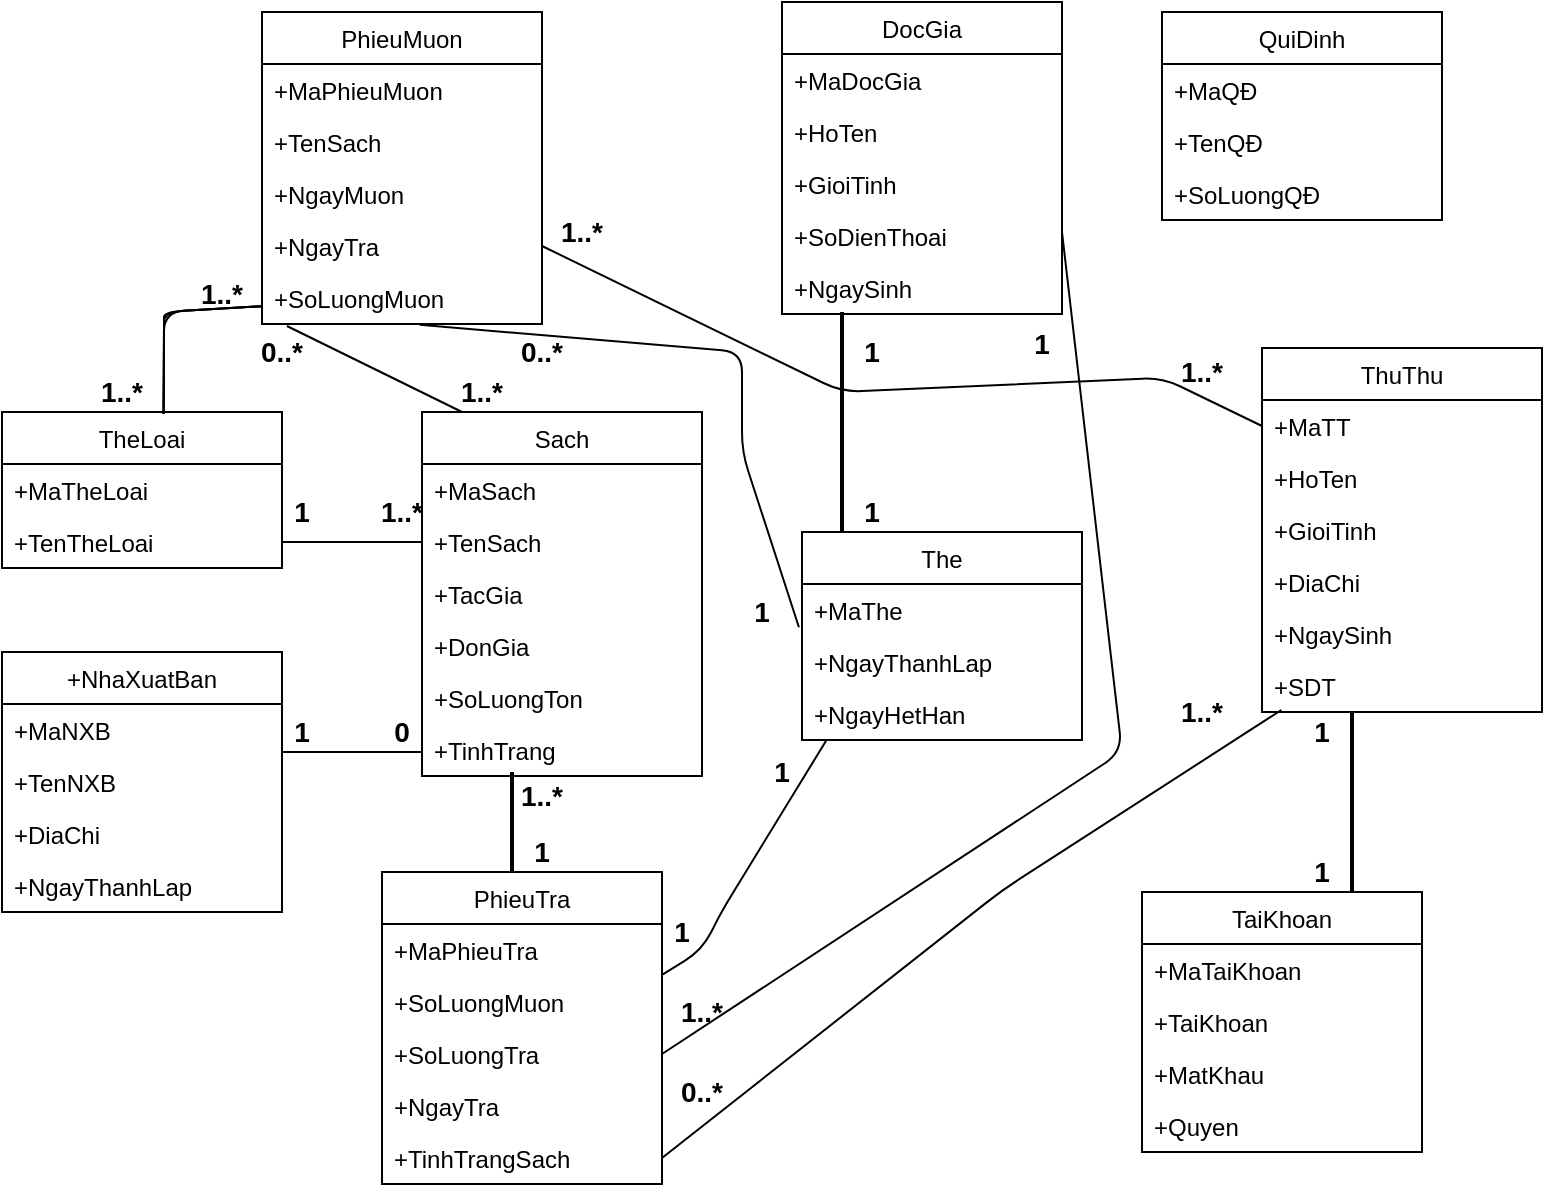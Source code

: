 <mxfile version="14.7.3" type="device"><diagram id="Wz7uLSdf-ptzvQi1UzcC" name="Page-1"><mxGraphModel dx="1038" dy="580" grid="1" gridSize="10" guides="1" tooltips="1" connect="1" arrows="1" fold="1" page="1" pageScale="1" pageWidth="827" pageHeight="1169" math="0" shadow="0"><root><mxCell id="0"/><mxCell id="1" parent="0"/><mxCell id="qneap8pEdx7fkriuvJYL-6" value="PhieuMuon" style="swimlane;fontStyle=0;childLayout=stackLayout;horizontal=1;startSize=26;fillColor=none;horizontalStack=0;resizeParent=1;resizeParentMax=0;resizeLast=0;collapsible=1;marginBottom=0;" parent="1" vertex="1"><mxGeometry x="160" y="10" width="140" height="156" as="geometry"><mxRectangle x="140" y="50" width="90" height="26" as="alternateBounds"/></mxGeometry></mxCell><mxCell id="qneap8pEdx7fkriuvJYL-7" value="+MaPhieuMuon" style="text;strokeColor=none;fillColor=none;align=left;verticalAlign=top;spacingLeft=4;spacingRight=4;overflow=hidden;rotatable=0;points=[[0,0.5],[1,0.5]];portConstraint=eastwest;" parent="qneap8pEdx7fkriuvJYL-6" vertex="1"><mxGeometry y="26" width="140" height="26" as="geometry"/></mxCell><mxCell id="qneap8pEdx7fkriuvJYL-8" value="+TenSach" style="text;strokeColor=none;fillColor=none;align=left;verticalAlign=top;spacingLeft=4;spacingRight=4;overflow=hidden;rotatable=0;points=[[0,0.5],[1,0.5]];portConstraint=eastwest;" parent="qneap8pEdx7fkriuvJYL-6" vertex="1"><mxGeometry y="52" width="140" height="26" as="geometry"/></mxCell><mxCell id="qneap8pEdx7fkriuvJYL-9" value="+NgayMuon" style="text;strokeColor=none;fillColor=none;align=left;verticalAlign=top;spacingLeft=4;spacingRight=4;overflow=hidden;rotatable=0;points=[[0,0.5],[1,0.5]];portConstraint=eastwest;" parent="qneap8pEdx7fkriuvJYL-6" vertex="1"><mxGeometry y="78" width="140" height="26" as="geometry"/></mxCell><mxCell id="qneap8pEdx7fkriuvJYL-10" value="+NgayTra" style="text;strokeColor=none;fillColor=none;align=left;verticalAlign=top;spacingLeft=4;spacingRight=4;overflow=hidden;rotatable=0;points=[[0,0.5],[1,0.5]];portConstraint=eastwest;" parent="qneap8pEdx7fkriuvJYL-6" vertex="1"><mxGeometry y="104" width="140" height="26" as="geometry"/></mxCell><mxCell id="qneap8pEdx7fkriuvJYL-11" value="+SoLuongMuon" style="text;strokeColor=none;fillColor=none;align=left;verticalAlign=top;spacingLeft=4;spacingRight=4;overflow=hidden;rotatable=0;points=[[0,0.5],[1,0.5]];portConstraint=eastwest;" parent="qneap8pEdx7fkriuvJYL-6" vertex="1"><mxGeometry y="130" width="140" height="26" as="geometry"/></mxCell><mxCell id="qneap8pEdx7fkriuvJYL-12" value="TheLoai" style="swimlane;fontStyle=0;childLayout=stackLayout;horizontal=1;startSize=26;fillColor=none;horizontalStack=0;resizeParent=1;resizeParentMax=0;resizeLast=0;collapsible=1;marginBottom=0;" parent="1" vertex="1"><mxGeometry x="30" y="210" width="140" height="78" as="geometry"><mxRectangle x="40" y="120" width="80" height="26" as="alternateBounds"/></mxGeometry></mxCell><mxCell id="qneap8pEdx7fkriuvJYL-13" value="+MaTheLoai" style="text;strokeColor=none;fillColor=none;align=left;verticalAlign=top;spacingLeft=4;spacingRight=4;overflow=hidden;rotatable=0;points=[[0,0.5],[1,0.5]];portConstraint=eastwest;" parent="qneap8pEdx7fkriuvJYL-12" vertex="1"><mxGeometry y="26" width="140" height="26" as="geometry"/></mxCell><mxCell id="qneap8pEdx7fkriuvJYL-14" value="+TenTheLoai" style="text;strokeColor=none;fillColor=none;align=left;verticalAlign=top;spacingLeft=4;spacingRight=4;overflow=hidden;rotatable=0;points=[[0,0.5],[1,0.5]];portConstraint=eastwest;" parent="qneap8pEdx7fkriuvJYL-12" vertex="1"><mxGeometry y="52" width="140" height="26" as="geometry"/></mxCell><mxCell id="qneap8pEdx7fkriuvJYL-16" value="+NhaXuatBan" style="swimlane;fontStyle=0;childLayout=stackLayout;horizontal=1;startSize=26;fillColor=none;horizontalStack=0;resizeParent=1;resizeParentMax=0;resizeLast=0;collapsible=1;marginBottom=0;" parent="1" vertex="1"><mxGeometry x="30" y="330" width="140" height="130" as="geometry"><mxRectangle x="50" y="396" width="110" height="26" as="alternateBounds"/></mxGeometry></mxCell><mxCell id="qneap8pEdx7fkriuvJYL-17" value="+MaNXB" style="text;strokeColor=none;fillColor=none;align=left;verticalAlign=top;spacingLeft=4;spacingRight=4;overflow=hidden;rotatable=0;points=[[0,0.5],[1,0.5]];portConstraint=eastwest;" parent="qneap8pEdx7fkriuvJYL-16" vertex="1"><mxGeometry y="26" width="140" height="26" as="geometry"/></mxCell><mxCell id="qneap8pEdx7fkriuvJYL-18" value="+TenNXB" style="text;strokeColor=none;fillColor=none;align=left;verticalAlign=top;spacingLeft=4;spacingRight=4;overflow=hidden;rotatable=0;points=[[0,0.5],[1,0.5]];portConstraint=eastwest;" parent="qneap8pEdx7fkriuvJYL-16" vertex="1"><mxGeometry y="52" width="140" height="26" as="geometry"/></mxCell><mxCell id="qneap8pEdx7fkriuvJYL-19" value="+DiaChi" style="text;strokeColor=none;fillColor=none;align=left;verticalAlign=top;spacingLeft=4;spacingRight=4;overflow=hidden;rotatable=0;points=[[0,0.5],[1,0.5]];portConstraint=eastwest;" parent="qneap8pEdx7fkriuvJYL-16" vertex="1"><mxGeometry y="78" width="140" height="26" as="geometry"/></mxCell><mxCell id="qneap8pEdx7fkriuvJYL-20" value="+NgayThanhLap" style="text;strokeColor=none;fillColor=none;align=left;verticalAlign=top;spacingLeft=4;spacingRight=4;overflow=hidden;rotatable=0;points=[[0,0.5],[1,0.5]];portConstraint=eastwest;" parent="qneap8pEdx7fkriuvJYL-16" vertex="1"><mxGeometry y="104" width="140" height="26" as="geometry"/></mxCell><mxCell id="qneap8pEdx7fkriuvJYL-21" value="Sach" style="swimlane;fontStyle=0;childLayout=stackLayout;horizontal=1;startSize=26;fillColor=none;horizontalStack=0;resizeParent=1;resizeParentMax=0;resizeLast=0;collapsible=1;marginBottom=0;" parent="1" vertex="1"><mxGeometry x="240" y="210" width="140" height="182" as="geometry"><mxRectangle x="260" y="380" width="60" height="26" as="alternateBounds"/></mxGeometry></mxCell><mxCell id="qneap8pEdx7fkriuvJYL-22" value="+MaSach" style="text;strokeColor=none;fillColor=none;align=left;verticalAlign=top;spacingLeft=4;spacingRight=4;overflow=hidden;rotatable=0;points=[[0,0.5],[1,0.5]];portConstraint=eastwest;" parent="qneap8pEdx7fkriuvJYL-21" vertex="1"><mxGeometry y="26" width="140" height="26" as="geometry"/></mxCell><mxCell id="qneap8pEdx7fkriuvJYL-23" value="+TenSach" style="text;strokeColor=none;fillColor=none;align=left;verticalAlign=top;spacingLeft=4;spacingRight=4;overflow=hidden;rotatable=0;points=[[0,0.5],[1,0.5]];portConstraint=eastwest;" parent="qneap8pEdx7fkriuvJYL-21" vertex="1"><mxGeometry y="52" width="140" height="26" as="geometry"/></mxCell><mxCell id="qneap8pEdx7fkriuvJYL-24" value="+TacGia" style="text;strokeColor=none;fillColor=none;align=left;verticalAlign=top;spacingLeft=4;spacingRight=4;overflow=hidden;rotatable=0;points=[[0,0.5],[1,0.5]];portConstraint=eastwest;" parent="qneap8pEdx7fkriuvJYL-21" vertex="1"><mxGeometry y="78" width="140" height="26" as="geometry"/></mxCell><mxCell id="qneap8pEdx7fkriuvJYL-25" value="+DonGia" style="text;strokeColor=none;fillColor=none;align=left;verticalAlign=top;spacingLeft=4;spacingRight=4;overflow=hidden;rotatable=0;points=[[0,0.5],[1,0.5]];portConstraint=eastwest;" parent="qneap8pEdx7fkriuvJYL-21" vertex="1"><mxGeometry y="104" width="140" height="26" as="geometry"/></mxCell><mxCell id="qneap8pEdx7fkriuvJYL-26" value="+SoLuongTon" style="text;strokeColor=none;fillColor=none;align=left;verticalAlign=top;spacingLeft=4;spacingRight=4;overflow=hidden;rotatable=0;points=[[0,0.5],[1,0.5]];portConstraint=eastwest;" parent="qneap8pEdx7fkriuvJYL-21" vertex="1"><mxGeometry y="130" width="140" height="26" as="geometry"/></mxCell><mxCell id="qneap8pEdx7fkriuvJYL-27" value="+TinhTrang" style="text;strokeColor=none;fillColor=none;align=left;verticalAlign=top;spacingLeft=4;spacingRight=4;overflow=hidden;rotatable=0;points=[[0,0.5],[1,0.5]];portConstraint=eastwest;" parent="qneap8pEdx7fkriuvJYL-21" vertex="1"><mxGeometry y="156" width="140" height="26" as="geometry"/></mxCell><mxCell id="qneap8pEdx7fkriuvJYL-28" value="The" style="swimlane;fontStyle=0;childLayout=stackLayout;horizontal=1;startSize=26;fillColor=none;horizontalStack=0;resizeParent=1;resizeParentMax=0;resizeLast=0;collapsible=1;marginBottom=0;" parent="1" vertex="1"><mxGeometry x="430" y="270" width="140" height="104" as="geometry"><mxRectangle x="500" y="288" width="50" height="26" as="alternateBounds"/></mxGeometry></mxCell><mxCell id="qneap8pEdx7fkriuvJYL-29" value="+MaThe" style="text;strokeColor=none;fillColor=none;align=left;verticalAlign=top;spacingLeft=4;spacingRight=4;overflow=hidden;rotatable=0;points=[[0,0.5],[1,0.5]];portConstraint=eastwest;" parent="qneap8pEdx7fkriuvJYL-28" vertex="1"><mxGeometry y="26" width="140" height="26" as="geometry"/></mxCell><mxCell id="qneap8pEdx7fkriuvJYL-30" value="+NgayThanhLap" style="text;strokeColor=none;fillColor=none;align=left;verticalAlign=top;spacingLeft=4;spacingRight=4;overflow=hidden;rotatable=0;points=[[0,0.5],[1,0.5]];portConstraint=eastwest;" parent="qneap8pEdx7fkriuvJYL-28" vertex="1"><mxGeometry y="52" width="140" height="26" as="geometry"/></mxCell><mxCell id="qneap8pEdx7fkriuvJYL-31" value="+NgayHetHan" style="text;strokeColor=none;fillColor=none;align=left;verticalAlign=top;spacingLeft=4;spacingRight=4;overflow=hidden;rotatable=0;points=[[0,0.5],[1,0.5]];portConstraint=eastwest;" parent="qneap8pEdx7fkriuvJYL-28" vertex="1"><mxGeometry y="78" width="140" height="26" as="geometry"/></mxCell><mxCell id="qneap8pEdx7fkriuvJYL-32" value="PhieuTra" style="swimlane;fontStyle=0;childLayout=stackLayout;horizontal=1;startSize=26;fillColor=none;horizontalStack=0;resizeParent=1;resizeParentMax=0;resizeLast=0;collapsible=1;marginBottom=0;" parent="1" vertex="1"><mxGeometry x="220" y="440" width="140" height="156" as="geometry"><mxRectangle x="450" y="370" width="80" height="26" as="alternateBounds"/></mxGeometry></mxCell><mxCell id="qneap8pEdx7fkriuvJYL-33" value="+MaPhieuTra" style="text;strokeColor=none;fillColor=none;align=left;verticalAlign=top;spacingLeft=4;spacingRight=4;overflow=hidden;rotatable=0;points=[[0,0.5],[1,0.5]];portConstraint=eastwest;" parent="qneap8pEdx7fkriuvJYL-32" vertex="1"><mxGeometry y="26" width="140" height="26" as="geometry"/></mxCell><mxCell id="qneap8pEdx7fkriuvJYL-34" value="+SoLuongMuon" style="text;strokeColor=none;fillColor=none;align=left;verticalAlign=top;spacingLeft=4;spacingRight=4;overflow=hidden;rotatable=0;points=[[0,0.5],[1,0.5]];portConstraint=eastwest;" parent="qneap8pEdx7fkriuvJYL-32" vertex="1"><mxGeometry y="52" width="140" height="26" as="geometry"/></mxCell><mxCell id="qneap8pEdx7fkriuvJYL-35" value="+SoLuongTra" style="text;strokeColor=none;fillColor=none;align=left;verticalAlign=top;spacingLeft=4;spacingRight=4;overflow=hidden;rotatable=0;points=[[0,0.5],[1,0.5]];portConstraint=eastwest;" parent="qneap8pEdx7fkriuvJYL-32" vertex="1"><mxGeometry y="78" width="140" height="26" as="geometry"/></mxCell><mxCell id="qneap8pEdx7fkriuvJYL-36" value="+NgayTra" style="text;strokeColor=none;fillColor=none;align=left;verticalAlign=top;spacingLeft=4;spacingRight=4;overflow=hidden;rotatable=0;points=[[0,0.5],[1,0.5]];portConstraint=eastwest;" parent="qneap8pEdx7fkriuvJYL-32" vertex="1"><mxGeometry y="104" width="140" height="26" as="geometry"/></mxCell><mxCell id="qneap8pEdx7fkriuvJYL-37" value="+TinhTrangSach" style="text;strokeColor=none;fillColor=none;align=left;verticalAlign=top;spacingLeft=4;spacingRight=4;overflow=hidden;rotatable=0;points=[[0,0.5],[1,0.5]];portConstraint=eastwest;" parent="qneap8pEdx7fkriuvJYL-32" vertex="1"><mxGeometry y="130" width="140" height="26" as="geometry"/></mxCell><mxCell id="qneap8pEdx7fkriuvJYL-38" value="DocGia" style="swimlane;fontStyle=0;childLayout=stackLayout;horizontal=1;startSize=26;fillColor=none;horizontalStack=0;resizeParent=1;resizeParentMax=0;resizeLast=0;collapsible=1;marginBottom=0;" parent="1" vertex="1"><mxGeometry x="420" y="5" width="140" height="156" as="geometry"><mxRectangle x="520" y="10" width="70" height="26" as="alternateBounds"/></mxGeometry></mxCell><mxCell id="qneap8pEdx7fkriuvJYL-39" value="+MaDocGia" style="text;strokeColor=none;fillColor=none;align=left;verticalAlign=top;spacingLeft=4;spacingRight=4;overflow=hidden;rotatable=0;points=[[0,0.5],[1,0.5]];portConstraint=eastwest;" parent="qneap8pEdx7fkriuvJYL-38" vertex="1"><mxGeometry y="26" width="140" height="26" as="geometry"/></mxCell><mxCell id="qneap8pEdx7fkriuvJYL-40" value="+HoTen" style="text;strokeColor=none;fillColor=none;align=left;verticalAlign=top;spacingLeft=4;spacingRight=4;overflow=hidden;rotatable=0;points=[[0,0.5],[1,0.5]];portConstraint=eastwest;" parent="qneap8pEdx7fkriuvJYL-38" vertex="1"><mxGeometry y="52" width="140" height="26" as="geometry"/></mxCell><mxCell id="qneap8pEdx7fkriuvJYL-41" value="+GioiTinh" style="text;strokeColor=none;fillColor=none;align=left;verticalAlign=top;spacingLeft=4;spacingRight=4;overflow=hidden;rotatable=0;points=[[0,0.5],[1,0.5]];portConstraint=eastwest;" parent="qneap8pEdx7fkriuvJYL-38" vertex="1"><mxGeometry y="78" width="140" height="26" as="geometry"/></mxCell><mxCell id="qneap8pEdx7fkriuvJYL-42" value="+SoDienThoai" style="text;strokeColor=none;fillColor=none;align=left;verticalAlign=top;spacingLeft=4;spacingRight=4;overflow=hidden;rotatable=0;points=[[0,0.5],[1,0.5]];portConstraint=eastwest;" parent="qneap8pEdx7fkriuvJYL-38" vertex="1"><mxGeometry y="104" width="140" height="26" as="geometry"/></mxCell><mxCell id="qneap8pEdx7fkriuvJYL-43" value="+NgaySinh" style="text;strokeColor=none;fillColor=none;align=left;verticalAlign=top;spacingLeft=4;spacingRight=4;overflow=hidden;rotatable=0;points=[[0,0.5],[1,0.5]];portConstraint=eastwest;" parent="qneap8pEdx7fkriuvJYL-38" vertex="1"><mxGeometry y="130" width="140" height="26" as="geometry"/></mxCell><mxCell id="qneap8pEdx7fkriuvJYL-44" value="ThuThu" style="swimlane;fontStyle=0;childLayout=stackLayout;horizontal=1;startSize=26;fillColor=none;horizontalStack=0;resizeParent=1;resizeParentMax=0;resizeLast=0;collapsible=1;marginBottom=0;" parent="1" vertex="1"><mxGeometry x="660" y="178" width="140" height="182" as="geometry"><mxRectangle x="490" y="130" width="70" height="26" as="alternateBounds"/></mxGeometry></mxCell><mxCell id="qneap8pEdx7fkriuvJYL-45" value="+MaTT" style="text;strokeColor=none;fillColor=none;align=left;verticalAlign=top;spacingLeft=4;spacingRight=4;overflow=hidden;rotatable=0;points=[[0,0.5],[1,0.5]];portConstraint=eastwest;" parent="qneap8pEdx7fkriuvJYL-44" vertex="1"><mxGeometry y="26" width="140" height="26" as="geometry"/></mxCell><mxCell id="qneap8pEdx7fkriuvJYL-46" value="+HoTen" style="text;strokeColor=none;fillColor=none;align=left;verticalAlign=top;spacingLeft=4;spacingRight=4;overflow=hidden;rotatable=0;points=[[0,0.5],[1,0.5]];portConstraint=eastwest;" parent="qneap8pEdx7fkriuvJYL-44" vertex="1"><mxGeometry y="52" width="140" height="26" as="geometry"/></mxCell><mxCell id="qneap8pEdx7fkriuvJYL-47" value="+GioiTinh" style="text;strokeColor=none;fillColor=none;align=left;verticalAlign=top;spacingLeft=4;spacingRight=4;overflow=hidden;rotatable=0;points=[[0,0.5],[1,0.5]];portConstraint=eastwest;" parent="qneap8pEdx7fkriuvJYL-44" vertex="1"><mxGeometry y="78" width="140" height="26" as="geometry"/></mxCell><mxCell id="qneap8pEdx7fkriuvJYL-48" value="+DiaChi" style="text;strokeColor=none;fillColor=none;align=left;verticalAlign=top;spacingLeft=4;spacingRight=4;overflow=hidden;rotatable=0;points=[[0,0.5],[1,0.5]];portConstraint=eastwest;" parent="qneap8pEdx7fkriuvJYL-44" vertex="1"><mxGeometry y="104" width="140" height="26" as="geometry"/></mxCell><mxCell id="qneap8pEdx7fkriuvJYL-49" value="+NgaySinh" style="text;strokeColor=none;fillColor=none;align=left;verticalAlign=top;spacingLeft=4;spacingRight=4;overflow=hidden;rotatable=0;points=[[0,0.5],[1,0.5]];portConstraint=eastwest;" parent="qneap8pEdx7fkriuvJYL-44" vertex="1"><mxGeometry y="130" width="140" height="26" as="geometry"/></mxCell><mxCell id="qneap8pEdx7fkriuvJYL-50" value="+SDT" style="text;strokeColor=none;fillColor=none;align=left;verticalAlign=top;spacingLeft=4;spacingRight=4;overflow=hidden;rotatable=0;points=[[0,0.5],[1,0.5]];portConstraint=eastwest;" parent="qneap8pEdx7fkriuvJYL-44" vertex="1"><mxGeometry y="156" width="140" height="26" as="geometry"/></mxCell><mxCell id="qneap8pEdx7fkriuvJYL-51" value="TaiKhoan" style="swimlane;fontStyle=0;childLayout=stackLayout;horizontal=1;startSize=26;fillColor=none;horizontalStack=0;resizeParent=1;resizeParentMax=0;resizeLast=0;collapsible=1;marginBottom=0;" parent="1" vertex="1"><mxGeometry x="600" y="450" width="140" height="130" as="geometry"/></mxCell><mxCell id="qneap8pEdx7fkriuvJYL-52" value="+MaTaiKhoan" style="text;strokeColor=none;fillColor=none;align=left;verticalAlign=top;spacingLeft=4;spacingRight=4;overflow=hidden;rotatable=0;points=[[0,0.5],[1,0.5]];portConstraint=eastwest;" parent="qneap8pEdx7fkriuvJYL-51" vertex="1"><mxGeometry y="26" width="140" height="26" as="geometry"/></mxCell><mxCell id="qneap8pEdx7fkriuvJYL-53" value="+TaiKhoan" style="text;strokeColor=none;fillColor=none;align=left;verticalAlign=top;spacingLeft=4;spacingRight=4;overflow=hidden;rotatable=0;points=[[0,0.5],[1,0.5]];portConstraint=eastwest;" parent="qneap8pEdx7fkriuvJYL-51" vertex="1"><mxGeometry y="52" width="140" height="26" as="geometry"/></mxCell><mxCell id="qneap8pEdx7fkriuvJYL-54" value="+MatKhau" style="text;strokeColor=none;fillColor=none;align=left;verticalAlign=top;spacingLeft=4;spacingRight=4;overflow=hidden;rotatable=0;points=[[0,0.5],[1,0.5]];portConstraint=eastwest;" parent="qneap8pEdx7fkriuvJYL-51" vertex="1"><mxGeometry y="78" width="140" height="26" as="geometry"/></mxCell><mxCell id="qneap8pEdx7fkriuvJYL-55" value="+Quyen" style="text;strokeColor=none;fillColor=none;align=left;verticalAlign=top;spacingLeft=4;spacingRight=4;overflow=hidden;rotatable=0;points=[[0,0.5],[1,0.5]];portConstraint=eastwest;" parent="qneap8pEdx7fkriuvJYL-51" vertex="1"><mxGeometry y="104" width="140" height="26" as="geometry"/></mxCell><mxCell id="qneap8pEdx7fkriuvJYL-57" value="" style="endArrow=none;html=1;exitX=0.577;exitY=0.013;exitDx=0;exitDy=0;exitPerimeter=0;" parent="1" source="qneap8pEdx7fkriuvJYL-12" target="qneap8pEdx7fkriuvJYL-11" edge="1"><mxGeometry width="50" height="50" relative="1" as="geometry"><mxPoint x="50" y="180" as="sourcePoint"/><mxPoint x="100" y="130" as="targetPoint"/><Array as="points"><mxPoint x="111" y="160"/></Array></mxGeometry></mxCell><mxCell id="qneap8pEdx7fkriuvJYL-60" value="1..*" style="text;html=1;strokeColor=none;fillColor=none;align=center;verticalAlign=middle;whiteSpace=wrap;rounded=0;fontStyle=1;fontSize=14;" parent="1" vertex="1"><mxGeometry x="120" y="141" width="40" height="20" as="geometry"/></mxCell><mxCell id="qneap8pEdx7fkriuvJYL-61" value="1..*" style="text;html=1;strokeColor=none;fillColor=none;align=center;verticalAlign=middle;whiteSpace=wrap;rounded=0;fontStyle=1;fontSize=14;" parent="1" vertex="1"><mxGeometry x="70" y="190" width="40" height="20" as="geometry"/></mxCell><mxCell id="qneap8pEdx7fkriuvJYL-66" value="" style="endArrow=none;html=1;rounded=0;fontSize=14;exitX=1;exitY=0.5;exitDx=0;exitDy=0;entryX=0;entryY=0.5;entryDx=0;entryDy=0;" parent="1" source="qneap8pEdx7fkriuvJYL-14" target="qneap8pEdx7fkriuvJYL-23" edge="1"><mxGeometry relative="1" as="geometry"><mxPoint x="80" y="330" as="sourcePoint"/><mxPoint x="240" y="330" as="targetPoint"/></mxGeometry></mxCell><mxCell id="qneap8pEdx7fkriuvJYL-68" value="1..*" style="text;html=1;strokeColor=none;fillColor=none;align=center;verticalAlign=middle;whiteSpace=wrap;rounded=0;fontSize=14;fontStyle=1" parent="1" vertex="1"><mxGeometry x="210" y="250" width="40" height="20" as="geometry"/></mxCell><mxCell id="qneap8pEdx7fkriuvJYL-78" value="1" style="text;html=1;strokeColor=none;fillColor=none;align=center;verticalAlign=middle;whiteSpace=wrap;rounded=0;fontSize=14;fontStyle=1" parent="1" vertex="1"><mxGeometry x="160" y="250" width="40" height="20" as="geometry"/></mxCell><mxCell id="qneap8pEdx7fkriuvJYL-79" value="" style="endArrow=none;html=1;exitX=0.577;exitY=0.013;exitDx=0;exitDy=0;exitPerimeter=0;" parent="1" source="qneap8pEdx7fkriuvJYL-12" target="qneap8pEdx7fkriuvJYL-11" edge="1"><mxGeometry width="50" height="50" relative="1" as="geometry"><mxPoint x="110.78" y="211.014" as="sourcePoint"/><mxPoint x="160" y="157.118" as="targetPoint"/><Array as="points"><mxPoint x="111" y="180"/><mxPoint x="111" y="160"/></Array></mxGeometry></mxCell><mxCell id="qneap8pEdx7fkriuvJYL-89" value="" style="endArrow=none;html=1;rounded=0;fontSize=14;entryX=0.143;entryY=0;entryDx=0;entryDy=0;entryPerimeter=0;exitX=0.089;exitY=1.038;exitDx=0;exitDy=0;exitPerimeter=0;" parent="1" source="qneap8pEdx7fkriuvJYL-11" target="qneap8pEdx7fkriuvJYL-21" edge="1"><mxGeometry relative="1" as="geometry"><mxPoint x="290" y="100" as="sourcePoint"/><mxPoint x="450" y="100" as="targetPoint"/></mxGeometry></mxCell><mxCell id="qneap8pEdx7fkriuvJYL-94" value="1..*" style="text;html=1;strokeColor=none;fillColor=none;align=center;verticalAlign=middle;whiteSpace=wrap;rounded=0;fontStyle=1;fontSize=14;" parent="1" vertex="1"><mxGeometry x="250" y="190" width="40" height="20" as="geometry"/></mxCell><mxCell id="qneap8pEdx7fkriuvJYL-95" value="0..*" style="text;html=1;strokeColor=none;fillColor=none;align=center;verticalAlign=middle;whiteSpace=wrap;rounded=0;fontStyle=1;fontSize=14;" parent="1" vertex="1"><mxGeometry x="150" y="170" width="40" height="20" as="geometry"/></mxCell><mxCell id="qneap8pEdx7fkriuvJYL-97" value="1" style="text;html=1;strokeColor=none;fillColor=none;align=center;verticalAlign=middle;whiteSpace=wrap;rounded=0;fontSize=14;fontStyle=1" parent="1" vertex="1"><mxGeometry x="160" y="360" width="40" height="20" as="geometry"/></mxCell><mxCell id="qneap8pEdx7fkriuvJYL-98" value="0" style="text;html=1;strokeColor=none;fillColor=none;align=center;verticalAlign=middle;whiteSpace=wrap;rounded=0;fontSize=14;fontStyle=1" parent="1" vertex="1"><mxGeometry x="210" y="360" width="40" height="20" as="geometry"/></mxCell><mxCell id="qneap8pEdx7fkriuvJYL-101" value="" style="line;strokeWidth=2;direction=south;html=1;fontSize=14;" parent="1" vertex="1"><mxGeometry x="280" y="390" width="10" height="50" as="geometry"/></mxCell><mxCell id="qneap8pEdx7fkriuvJYL-102" value="1" style="text;html=1;strokeColor=none;fillColor=none;align=center;verticalAlign=middle;whiteSpace=wrap;rounded=0;fontSize=14;fontStyle=1" parent="1" vertex="1"><mxGeometry x="280" y="420" width="40" height="20" as="geometry"/></mxCell><mxCell id="qneap8pEdx7fkriuvJYL-103" value="1..*" style="text;html=1;strokeColor=none;fillColor=none;align=center;verticalAlign=middle;whiteSpace=wrap;rounded=0;fontSize=14;fontStyle=1" parent="1" vertex="1"><mxGeometry x="280" y="392" width="40" height="20" as="geometry"/></mxCell><mxCell id="qneap8pEdx7fkriuvJYL-104" value="" style="endArrow=none;html=1;exitX=1.003;exitY=-0.031;exitDx=0;exitDy=0;exitPerimeter=0;entryX=0.086;entryY=1.015;entryDx=0;entryDy=0;entryPerimeter=0;" parent="1" source="qneap8pEdx7fkriuvJYL-34" target="qneap8pEdx7fkriuvJYL-31" edge="1"><mxGeometry width="50" height="50" relative="1" as="geometry"><mxPoint x="390" y="510" as="sourcePoint"/><mxPoint x="439.22" y="456.108" as="targetPoint"/><Array as="points"><mxPoint x="380" y="479"/><mxPoint x="390.22" y="458.99"/></Array></mxGeometry></mxCell><mxCell id="qneap8pEdx7fkriuvJYL-105" value="1" style="text;html=1;strokeColor=none;fillColor=none;align=center;verticalAlign=middle;whiteSpace=wrap;rounded=0;fontSize=14;fontStyle=1" parent="1" vertex="1"><mxGeometry x="350" y="460" width="40" height="20" as="geometry"/></mxCell><mxCell id="qneap8pEdx7fkriuvJYL-106" value="1" style="text;html=1;strokeColor=none;fillColor=none;align=center;verticalAlign=middle;whiteSpace=wrap;rounded=0;fontSize=14;fontStyle=1" parent="1" vertex="1"><mxGeometry x="400" y="380" width="40" height="20" as="geometry"/></mxCell><mxCell id="qneap8pEdx7fkriuvJYL-110" value="" style="endArrow=none;html=1;exitX=-0.011;exitY=0.831;exitDx=0;exitDy=0;exitPerimeter=0;entryX=0.563;entryY=1.015;entryDx=0;entryDy=0;entryPerimeter=0;" parent="1" source="qneap8pEdx7fkriuvJYL-29" target="qneap8pEdx7fkriuvJYL-11" edge="1"><mxGeometry width="50" height="50" relative="1" as="geometry"><mxPoint x="440" y="90" as="sourcePoint"/><mxPoint x="270" y="180" as="targetPoint"/><Array as="points"><mxPoint x="400" y="230"/><mxPoint x="400" y="180"/></Array></mxGeometry></mxCell><mxCell id="qneap8pEdx7fkriuvJYL-112" value="1" style="text;html=1;strokeColor=none;fillColor=none;align=center;verticalAlign=middle;whiteSpace=wrap;rounded=0;fontSize=14;fontStyle=1" parent="1" vertex="1"><mxGeometry x="390" y="300" width="40" height="20" as="geometry"/></mxCell><mxCell id="qneap8pEdx7fkriuvJYL-113" value="0..*" style="text;html=1;strokeColor=none;fillColor=none;align=center;verticalAlign=middle;whiteSpace=wrap;rounded=0;fontStyle=1;fontSize=14;" parent="1" vertex="1"><mxGeometry x="280" y="170" width="40" height="20" as="geometry"/></mxCell><mxCell id="qneap8pEdx7fkriuvJYL-114" value="" style="endArrow=none;html=1;rounded=0;fontSize=14;exitX=1;exitY=0.5;exitDx=0;exitDy=0;entryX=0;entryY=0.5;entryDx=0;entryDy=0;" parent="1" source="qneap8pEdx7fkriuvJYL-14" target="qneap8pEdx7fkriuvJYL-23" edge="1"><mxGeometry relative="1" as="geometry"><mxPoint x="170" y="275" as="sourcePoint"/><mxPoint x="240" y="275" as="targetPoint"/><Array as="points"><mxPoint x="210" y="275"/></Array></mxGeometry></mxCell><mxCell id="qneap8pEdx7fkriuvJYL-120" value="" style="endArrow=none;html=1;rounded=0;fontSize=14;" parent="1" edge="1"><mxGeometry relative="1" as="geometry"><mxPoint x="170" y="380" as="sourcePoint"/><mxPoint x="240" y="380" as="targetPoint"/><Array as="points"/></mxGeometry></mxCell><mxCell id="qneap8pEdx7fkriuvJYL-122" value="" style="line;strokeWidth=2;direction=south;html=1;fontSize=14;fontStyle=0" parent="1" vertex="1"><mxGeometry x="445" y="160" width="10" height="110" as="geometry"/></mxCell><mxCell id="qneap8pEdx7fkriuvJYL-123" value="1" style="text;html=1;strokeColor=none;fillColor=none;align=center;verticalAlign=middle;whiteSpace=wrap;rounded=0;fontSize=14;fontStyle=1" parent="1" vertex="1"><mxGeometry x="445" y="250" width="40" height="20" as="geometry"/></mxCell><mxCell id="qneap8pEdx7fkriuvJYL-124" value="1" style="text;html=1;strokeColor=none;fillColor=none;align=center;verticalAlign=middle;whiteSpace=wrap;rounded=0;fontSize=14;fontStyle=1" parent="1" vertex="1"><mxGeometry x="445" y="170" width="40" height="20" as="geometry"/></mxCell><mxCell id="qneap8pEdx7fkriuvJYL-125" value="" style="endArrow=none;html=1;exitX=1;exitY=0.5;exitDx=0;exitDy=0;" parent="1" source="qneap8pEdx7fkriuvJYL-35" edge="1"><mxGeometry width="50" height="50" relative="1" as="geometry"><mxPoint x="480" y="520" as="sourcePoint"/><mxPoint x="560" y="120" as="targetPoint"/><Array as="points"><mxPoint x="590" y="380"/></Array></mxGeometry></mxCell><mxCell id="qneap8pEdx7fkriuvJYL-126" value="" style="endArrow=none;html=1;exitX=0.577;exitY=0.013;exitDx=0;exitDy=0;exitPerimeter=0;" parent="1" source="qneap8pEdx7fkriuvJYL-12" target="qneap8pEdx7fkriuvJYL-11" edge="1"><mxGeometry width="50" height="50" relative="1" as="geometry"><mxPoint x="110.78" y="211.014" as="sourcePoint"/><mxPoint x="160" y="157.118" as="targetPoint"/><Array as="points"><mxPoint x="111" y="180"/><mxPoint x="111" y="170"/><mxPoint x="111" y="160"/></Array></mxGeometry></mxCell><mxCell id="qneap8pEdx7fkriuvJYL-130" value="1..*" style="text;html=1;strokeColor=none;fillColor=none;align=center;verticalAlign=middle;whiteSpace=wrap;rounded=0;fontSize=14;fontStyle=1" parent="1" vertex="1"><mxGeometry x="360" y="500" width="40" height="20" as="geometry"/></mxCell><mxCell id="qneap8pEdx7fkriuvJYL-131" value="1" style="text;html=1;strokeColor=none;fillColor=none;align=center;verticalAlign=middle;whiteSpace=wrap;rounded=0;fontSize=14;fontStyle=1" parent="1" vertex="1"><mxGeometry x="530" y="166" width="40" height="20" as="geometry"/></mxCell><mxCell id="qneap8pEdx7fkriuvJYL-133" value="" style="endArrow=none;html=1;exitX=1;exitY=0.5;exitDx=0;exitDy=0;entryX=0;entryY=0.5;entryDx=0;entryDy=0;" parent="1" source="qneap8pEdx7fkriuvJYL-10" target="qneap8pEdx7fkriuvJYL-45" edge="1"><mxGeometry width="50" height="50" relative="1" as="geometry"><mxPoint x="610" y="243.894" as="sourcePoint"/><mxPoint x="659.22" y="189.998" as="targetPoint"/><Array as="points"><mxPoint x="450" y="200"/><mxPoint x="610.22" y="192.88"/></Array></mxGeometry></mxCell><mxCell id="qneap8pEdx7fkriuvJYL-134" value="1..*" style="text;html=1;strokeColor=none;fillColor=none;align=center;verticalAlign=middle;whiteSpace=wrap;rounded=0;fontStyle=1;fontSize=14;" parent="1" vertex="1"><mxGeometry x="610" y="180" width="40" height="20" as="geometry"/></mxCell><mxCell id="qneap8pEdx7fkriuvJYL-135" value="1..*" style="text;html=1;strokeColor=none;fillColor=none;align=center;verticalAlign=middle;whiteSpace=wrap;rounded=0;fontStyle=1;fontSize=14;" parent="1" vertex="1"><mxGeometry x="300" y="110" width="40" height="20" as="geometry"/></mxCell><mxCell id="qneap8pEdx7fkriuvJYL-136" value="" style="endArrow=none;html=1;exitX=1;exitY=0.5;exitDx=0;exitDy=0;entryX=0.069;entryY=0.962;entryDx=0;entryDy=0;entryPerimeter=0;" parent="1" source="qneap8pEdx7fkriuvJYL-37" target="qneap8pEdx7fkriuvJYL-50" edge="1"><mxGeometry width="50" height="50" relative="1" as="geometry"><mxPoint x="530" y="500" as="sourcePoint"/><mxPoint x="579.22" y="446.104" as="targetPoint"/><Array as="points"><mxPoint x="530.22" y="448.986"/></Array></mxGeometry></mxCell><mxCell id="qneap8pEdx7fkriuvJYL-137" value="0..*" style="text;html=1;strokeColor=none;fillColor=none;align=center;verticalAlign=middle;whiteSpace=wrap;rounded=0;fontStyle=1;fontSize=14;" parent="1" vertex="1"><mxGeometry x="360" y="540" width="40" height="20" as="geometry"/></mxCell><mxCell id="qneap8pEdx7fkriuvJYL-138" value="1..*" style="text;html=1;strokeColor=none;fillColor=none;align=center;verticalAlign=middle;whiteSpace=wrap;rounded=0;fontStyle=1;fontSize=14;" parent="1" vertex="1"><mxGeometry x="610" y="350" width="40" height="20" as="geometry"/></mxCell><mxCell id="qneap8pEdx7fkriuvJYL-140" value="" style="line;strokeWidth=2;direction=south;html=1;fontSize=14;" parent="1" vertex="1"><mxGeometry x="700" y="360" width="10" height="90" as="geometry"/></mxCell><mxCell id="qneap8pEdx7fkriuvJYL-141" value="1" style="text;html=1;strokeColor=none;fillColor=none;align=center;verticalAlign=middle;whiteSpace=wrap;rounded=0;fontSize=14;fontStyle=1" parent="1" vertex="1"><mxGeometry x="670" y="430" width="40" height="20" as="geometry"/></mxCell><mxCell id="qneap8pEdx7fkriuvJYL-142" value="1" style="text;html=1;strokeColor=none;fillColor=none;align=center;verticalAlign=middle;whiteSpace=wrap;rounded=0;fontSize=14;fontStyle=1" parent="1" vertex="1"><mxGeometry x="670" y="360" width="40" height="20" as="geometry"/></mxCell><mxCell id="nO-zG_LNe53jANP2ySLc-1" value="QuiDinh" style="swimlane;fontStyle=0;childLayout=stackLayout;horizontal=1;startSize=26;fillColor=none;horizontalStack=0;resizeParent=1;resizeParentMax=0;resizeLast=0;collapsible=1;marginBottom=0;" vertex="1" parent="1"><mxGeometry x="610" y="10" width="140" height="104" as="geometry"><mxRectangle x="520" y="10" width="70" height="26" as="alternateBounds"/></mxGeometry></mxCell><mxCell id="nO-zG_LNe53jANP2ySLc-2" value="+MaQĐ" style="text;strokeColor=none;fillColor=none;align=left;verticalAlign=top;spacingLeft=4;spacingRight=4;overflow=hidden;rotatable=0;points=[[0,0.5],[1,0.5]];portConstraint=eastwest;" vertex="1" parent="nO-zG_LNe53jANP2ySLc-1"><mxGeometry y="26" width="140" height="26" as="geometry"/></mxCell><mxCell id="nO-zG_LNe53jANP2ySLc-3" value="+TenQĐ" style="text;strokeColor=none;fillColor=none;align=left;verticalAlign=top;spacingLeft=4;spacingRight=4;overflow=hidden;rotatable=0;points=[[0,0.5],[1,0.5]];portConstraint=eastwest;" vertex="1" parent="nO-zG_LNe53jANP2ySLc-1"><mxGeometry y="52" width="140" height="26" as="geometry"/></mxCell><mxCell id="nO-zG_LNe53jANP2ySLc-4" value="+SoLuongQĐ" style="text;strokeColor=none;fillColor=none;align=left;verticalAlign=top;spacingLeft=4;spacingRight=4;overflow=hidden;rotatable=0;points=[[0,0.5],[1,0.5]];portConstraint=eastwest;" vertex="1" parent="nO-zG_LNe53jANP2ySLc-1"><mxGeometry y="78" width="140" height="26" as="geometry"/></mxCell></root></mxGraphModel></diagram></mxfile>